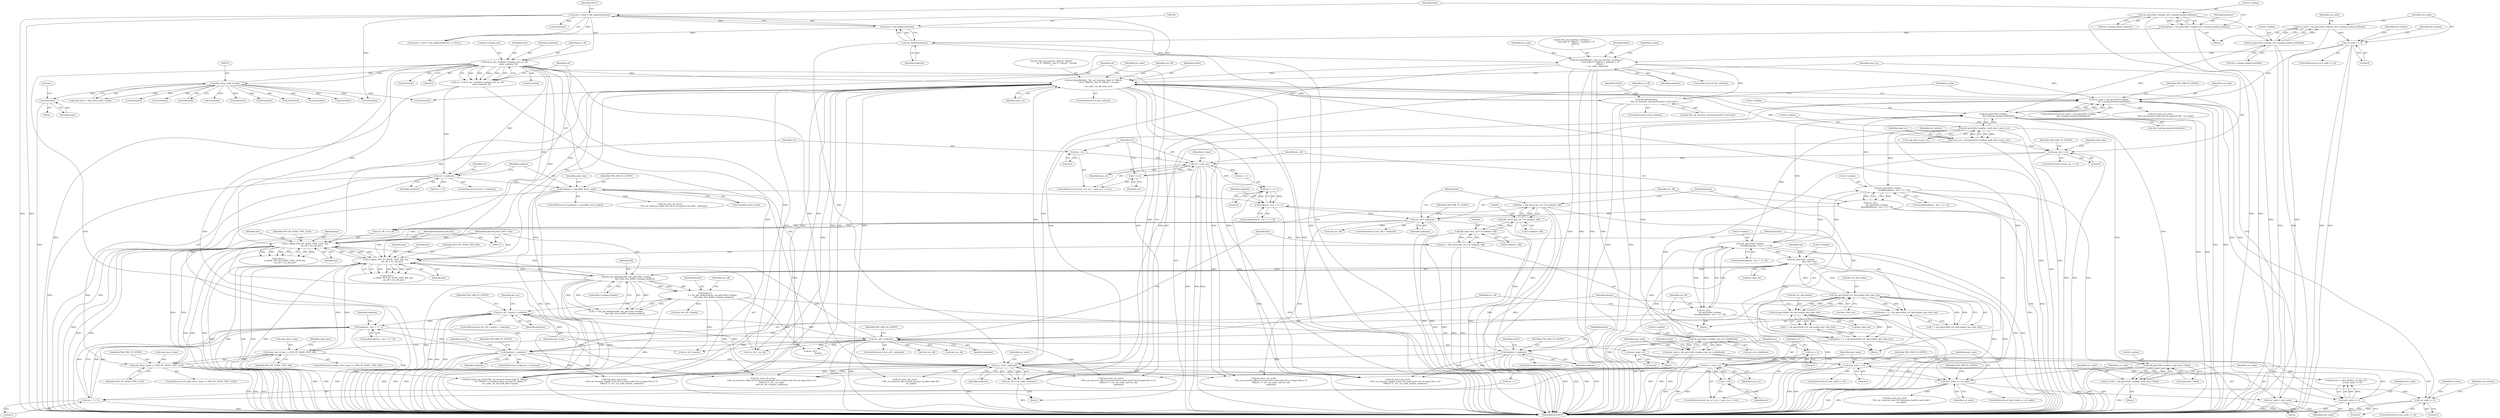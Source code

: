 digraph "0_sleuthkit_114cd3d0aac8bd1aeaf4b33840feb0163d342d5b@API" {
"1000655" [label="(Call,free(node))"];
"1000269" [label="(Call,(hfs_btree_node *) node)"];
"1000227" [label="(Call,tsk_fs_attr_read(hfs->catalog_attr, cur_off,\n            node, nodesize, 0))"];
"1000220" [label="(Call,cur_off = cur_node * nodesize)"];
"1000222" [label="(Call,cur_node * nodesize)"];
"1000199" [label="(Call,cur_node > tsk_getu32(fs->endian,\n                hfs->catalog_header.totalNodes))"];
"1000283" [label="(Call,tsk_fprintf(stderr, \"hfs_cat_traverse: node %\" PRIu32\n                \" @ %\" PRIu64 \" has %\" PRIu16 \" records\n\",\n                cur_node, cur_off, num_rec))"];
"1000181" [label="(Call,tsk_fprintf(stderr, \"hfs_cat_traverse: starting at \"\n            \"root node %\" PRIu32 \"; nodesize = %\"\n            PRIu16 \"\n\", cur_node, nodesize))"];
"1000166" [label="(Call,cur_node == 0)"];
"1000154" [label="(Call,cur_node = tsk_getu32(fs->endian, hfs->catalog_header.rootNode))"];
"1000156" [label="(Call,tsk_getu32(fs->endian, hfs->catalog_header.rootNode))"];
"1000134" [label="(Call,tsk_getu16(fs->endian, hfs->catalog_header.nodesize))"];
"1000149" [label="(Call,tsk_malloc(nodesize))"];
"1000132" [label="(Call,nodesize = tsk_getu16(fs->endian, hfs->catalog_header.nodesize))"];
"1000683" [label="(Call,tsk_fprintf(stderr,\n                        \"hfs_cat_traverse: moving forward to next leaf\"))"];
"1000272" [label="(Call,num_rec = tsk_getu16(fs->endian, node_desc->num_rec))"];
"1000274" [label="(Call,tsk_getu16(fs->endian, node_desc->num_rec))"];
"1000201" [label="(Call,tsk_getu32(fs->endian,\n                hfs->catalog_header.totalNodes))"];
"1000555" [label="(Call,tsk_getu16(fs->endian,\n                    &node[nodesize - (rec + 1) * 2]))"];
"1000328" [label="(Call,tsk_getu16(fs->endian,\n                    &node[nodesize - (rec + 1) * 2]))"];
"1000486" [label="(Call,tsk_getu32(fs->endian, idx_rec->childNode))"];
"1000440" [label="(Call,tsk_getu16(fs->endian,\n                            key->key_len))"];
"1000373" [label="(Call,tsk_getu16(hfs->fs_info.endian, key->key_len))"];
"1000600" [label="(Call,tsk_getu16(hfs->fs_info.endian, key->key_len))"];
"1000666" [label="(Call,tsk_getu32(fs->endian, node_desc->flink))"];
"1000527" [label="(Call,cur_node = next_node)"];
"1000514" [label="(Call,next_node == cur_node)"];
"1000500" [label="(Call,next_node == 0)"];
"1000308" [label="(Call,next_node = 0)"];
"1000428" [label="(Call,next_node == 0)"];
"1000484" [label="(Call,next_node = tsk_getu32(fs->endian, idx_rec->childNode))"];
"1000674" [label="(Call,cur_node == 0)"];
"1000664" [label="(Call,cur_node = tsk_getu32(fs->endian, node_desc->flink))"];
"1000253" [label="(Call,nodesize < sizeof(hfs_btree_node))"];
"1000236" [label="(Call,cnt != nodesize)"];
"1000225" [label="(Call,cnt = tsk_fs_attr_read(hfs->catalog_attr, cur_off,\n            node, nodesize, 0))"];
"1000610" [label="(Call,(keylen) > nodesize)"];
"1000596" [label="(Call,keylen = 2 + tsk_getu16(hfs->fs_info.endian, key->key_len))"];
"1000570" [label="(Call,rec_off > nodesize)"];
"1000553" [label="(Call,rec_off =\n                    tsk_getu16(fs->endian,\n                    &node[nodesize - (rec + 1) * 2]))"];
"1000562" [label="(Call,nodesize - (rec + 1) * 2)"];
"1000564" [label="(Call,(rec + 1) * 2)"];
"1000543" [label="(Call,rec < num_rec)"];
"1000546" [label="(Call,++rec)"];
"1000540" [label="(Call,rec = 0)"];
"1000290" [label="(Call,num_rec == 0)"];
"1000452" [label="(Call,rec_off + keylen > nodesize)"];
"1000343" [label="(Call,rec_off > nodesize)"];
"1000326" [label="(Call,rec_off =\n                    tsk_getu16(fs->endian,\n                    &node[nodesize - (rec + 1) * 2]))"];
"1000335" [label="(Call,nodesize - (rec + 1) * 2)"];
"1000383" [label="(Call,(keylen) > nodesize)"];
"1000369" [label="(Call,keylen = 2 + tsk_getu16(hfs->fs_info.endian, key->key_len))"];
"1000337" [label="(Call,(rec + 1) * 2)"];
"1000316" [label="(Call,rec < num_rec)"];
"1000319" [label="(Call,++rec)"];
"1000313" [label="(Call,rec = 0)"];
"1000434" [label="(Call,keylen =\n                        2 + hfs_get_idxkeylen(hfs, tsk_getu16(fs->endian,\n                            key->key_len), &(hfs->catalog_header)))"];
"1000438" [label="(Call,hfs_get_idxkeylen(hfs, tsk_getu16(fs->endian,\n                            key->key_len), &(hfs->catalog_header)))"];
"1000401" [label="(Call,a_cb(hfs, HFS_BT_NODE_TYPE_IDX, key,\n                    cur_off + rec_off, ptr))"];
"1000628" [label="(Call,a_cb(hfs, HFS_BT_NODE_TYPE_LEAF, key,\n                    cur_off + rec_off, ptr))"];
"1000113" [label="(MethodParameterIn,HFS_INFO * hfs)"];
"1000532" [label="(Call,node_desc->type == HFS_BT_NODE_TYPE_LEAF)"];
"1000301" [label="(Call,node_desc->type == HFS_BT_NODE_TYPE_IDX)"];
"1000588" [label="(Call,key = (hfs_btree_key_cat *) & node[rec_off])"];
"1000590" [label="(Call,(hfs_btree_key_cat *) & node[rec_off])"];
"1000363" [label="(Call,(hfs_btree_key_cat *) & node[rec_off])"];
"1000115" [label="(MethodParameterIn,void *ptr)"];
"1000361" [label="(Call,key = (hfs_btree_key_cat *) & node[rec_off])"];
"1000145" [label="(Call,node = (char *) tsk_malloc(nodesize))"];
"1000147" [label="(Call,(char *) tsk_malloc(nodesize))"];
"1000205" [label="(Call,hfs->catalog_header.totalNodes)"];
"1000661" [label="(Identifier,is_done)"];
"1000287" [label="(Identifier,cur_off)"];
"1000600" [label="(Call,tsk_getu16(hfs->fs_info.endian, key->key_len))"];
"1000592" [label="(Call,& node[rec_off])"];
"1000333" [label="(Call,node[nodesize - (rec + 1) * 2])"];
"1000570" [label="(Call,rec_off > nodesize)"];
"1000227" [label="(Call,tsk_fs_attr_read(hfs->catalog_attr, cur_off,\n            node, nodesize, 0))"];
"1000609" [label="(ControlStructure,if ((keylen) > nodesize))"];
"1000673" [label="(ControlStructure,if (cur_node == 0))"];
"1000316" [label="(Call,rec < num_rec)"];
"1000185" [label="(Identifier,nodesize)"];
"1000440" [label="(Call,tsk_getu16(fs->endian,\n                            key->key_len))"];
"1000369" [label="(Call,keylen = 2 + tsk_getu16(hfs->fs_info.endian, key->key_len))"];
"1000429" [label="(Identifier,next_node)"];
"1000315" [label="(Literal,0)"];
"1000701" [label="(Call,free(node))"];
"1000664" [label="(Call,cur_node = tsk_getu32(fs->endian, node_desc->flink))"];
"1000499" [label="(ControlStructure,if (next_node == 0))"];
"1000615" [label="(Identifier,TSK_ERR_FS_GENFS)"];
"1000556" [label="(Call,fs->endian)"];
"1000155" [label="(Identifier,cur_node)"];
"1000373" [label="(Call,tsk_getu16(hfs->fs_info.endian, key->key_len))"];
"1000465" [label="(Call,(int) rec_off)"];
"1000345" [label="(Identifier,nodesize)"];
"1000320" [label="(Identifier,rec)"];
"1000542" [label="(Literal,0)"];
"1000328" [label="(Call,tsk_getu16(fs->endian,\n                    &node[nodesize - (rec + 1) * 2]))"];
"1000656" [label="(Identifier,node)"];
"1000395" [label="(Call,free(node))"];
"1000667" [label="(Call,fs->endian)"];
"1000562" [label="(Call,nodesize - (rec + 1) * 2)"];
"1000630" [label="(Identifier,HFS_BT_NODE_TYPE_LEAF)"];
"1000543" [label="(Call,rec < num_rec)"];
"1000679" [label="(Identifier,is_done)"];
"1000584" [label="(Call,free(node))"];
"1000357" [label="(Call,free(node))"];
"1000259" [label="(Identifier,TSK_ERR_FS_GENFS)"];
"1000569" [label="(ControlStructure,if (rec_off > nodesize))"];
"1000317" [label="(Identifier,rec)"];
"1000663" [label="(Block,)"];
"1000284" [label="(Identifier,stderr)"];
"1000631" [label="(Identifier,key)"];
"1000628" [label="(Call,a_cb(hfs, HFS_BT_NODE_TYPE_LEAF, key,\n                    cur_off + rec_off, ptr))"];
"1000536" [label="(Identifier,HFS_BT_NODE_TYPE_LEAF)"];
"1000374" [label="(Call,hfs->fs_info.endian)"];
"1000404" [label="(Identifier,key)"];
"1000705" [label="(MethodReturn,RET)"];
"1000281" [label="(ControlStructure,if (tsk_verbose))"];
"1000272" [label="(Call,num_rec = tsk_getu16(fs->endian, node_desc->num_rec))"];
"1000568" [label="(Literal,2)"];
"1000555" [label="(Call,tsk_getu16(fs->endian,\n                    &node[nodesize - (rec + 1) * 2]))"];
"1000295" [label="(Identifier,TSK_ERR_FS_GENFS)"];
"1000305" [label="(Identifier,HFS_BT_NODE_TYPE_IDX)"];
"1000248" [label="(Call,free(node))"];
"1000290" [label="(Call,num_rec == 0)"];
"1000572" [label="(Identifier,nodesize)"];
"1000329" [label="(Call,fs->endian)"];
"1000363" [label="(Call,(hfs_btree_key_cat *) & node[rec_off])"];
"1000291" [label="(Identifier,num_rec)"];
"1000690" [label="(Call,tsk_error_set_errstr(\"hfs_cat_traverse: btree node %\" PRIu32\n                \" (%\" PRIu64 \") is neither index nor leaf (%\" PRIu8 \")\",\n                cur_node, cur_off, node_desc->type))"];
"1000384" [label="(Identifier,keylen)"];
"1000385" [label="(Identifier,nodesize)"];
"1000273" [label="(Identifier,num_rec)"];
"1000632" [label="(Call,cur_off + rec_off)"];
"1000191" [label="(Identifier,is_done)"];
"1000547" [label="(Identifier,rec)"];
"1000481" [label="(Call,rec_off +\n                        keylen)"];
"1000147" [label="(Call,(char *) tsk_malloc(nodesize))"];
"1000167" [label="(Identifier,cur_node)"];
"1000157" [label="(Call,fs->endian)"];
"1000532" [label="(Call,node_desc->type == HFS_BT_NODE_TYPE_LEAF)"];
"1000300" [label="(ControlStructure,if (node_desc->type == HFS_BT_NODE_TYPE_IDX))"];
"1000539" [label="(ControlStructure,for (rec = 0; rec < num_rec; ++rec))"];
"1000529" [label="(Identifier,next_node)"];
"1000154" [label="(Call,cur_node = tsk_getu32(fs->endian, hfs->catalog_header.rootNode))"];
"1000464" [label="(Call,(int) rec_off + keylen)"];
"1000571" [label="(Identifier,rec_off)"];
"1000371" [label="(Call,2 + tsk_getu16(hfs->fs_info.endian, key->key_len))"];
"1000447" [label="(Call,&(hfs->catalog_header))"];
"1000336" [label="(Identifier,nodesize)"];
"1000254" [label="(Identifier,nodesize)"];
"1000676" [label="(Literal,0)"];
"1000548" [label="(Block,)"];
"1000501" [label="(Identifier,next_node)"];
"1000193" [label="(Block,)"];
"1000401" [label="(Call,a_cb(hfs, HFS_BT_NODE_TYPE_IDX, key,\n                    cur_off + rec_off, ptr))"];
"1000589" [label="(Identifier,key)"];
"1000451" [label="(ControlStructure,if (rec_off + keylen > nodesize))"];
"1000182" [label="(Identifier,stderr)"];
"1000565" [label="(Call,rec + 1)"];
"1000321" [label="(Block,)"];
"1000689" [label="(Identifier,TSK_ERR_FS_GENFS)"];
"1000253" [label="(Call,nodesize < sizeof(hfs_btree_node))"];
"1000441" [label="(Call,fs->endian)"];
"1000361" [label="(Call,key = (hfs_btree_key_cat *) & node[rec_off])"];
"1000296" [label="(Call,free(node))"];
"1000236" [label="(Call,cnt != nodesize)"];
"1000681" [label="(ControlStructure,if (tsk_verbose))"];
"1000527" [label="(Call,cur_node = next_node)"];
"1000682" [label="(Identifier,tsk_verbose)"];
"1000342" [label="(ControlStructure,if (rec_off > nodesize))"];
"1000113" [label="(MethodParameterIn,HFS_INFO * hfs)"];
"1000612" [label="(Identifier,nodesize)"];
"1000171" [label="(Identifier,tsk_verbose)"];
"1000225" [label="(Call,cnt = tsk_fs_attr_read(hfs->catalog_attr, cur_off,\n            node, nodesize, 0))"];
"1000622" [label="(Call,free(node))"];
"1000655" [label="(Call,free(node))"];
"1000658" [label="(Literal,1)"];
"1000353" [label="(Call,(int) rec_off)"];
"1000187" [label="(Identifier,is_done)"];
"1000200" [label="(Identifier,cur_node)"];
"1000560" [label="(Call,node[nodesize - (rec + 1) * 2])"];
"1000444" [label="(Call,key->key_len)"];
"1000590" [label="(Call,(hfs_btree_key_cat *) & node[rec_off])"];
"1000383" [label="(Call,(keylen) > nodesize)"];
"1000697" [label="(Call,free(node))"];
"1000267" [label="(Call,node_desc = (hfs_btree_node *) node)"];
"1000348" [label="(Identifier,TSK_ERR_FS_GENFS)"];
"1000285" [label="(Literal,\"hfs_cat_traverse: node %\" PRIu32\n                \" @ %\" PRIu64 \" has %\" PRIu16 \" records\n\")"];
"1000288" [label="(Identifier,num_rec)"];
"1000337" [label="(Call,(rec + 1) * 2)"];
"1000635" [label="(Identifier,ptr)"];
"1000629" [label="(Identifier,hfs)"];
"1000150" [label="(Identifier,nodesize)"];
"1000160" [label="(Call,hfs->catalog_header.rootNode)"];
"1000326" [label="(Call,rec_off =\n                    tsk_getu16(fs->endian,\n                    &node[nodesize - (rec + 1) * 2]))"];
"1000232" [label="(Identifier,node)"];
"1000382" [label="(ControlStructure,if ((keylen) > nodesize))"];
"1000238" [label="(Identifier,nodesize)"];
"1000222" [label="(Call,cur_node * nodesize)"];
"1000221" [label="(Identifier,cur_off)"];
"1000165" [label="(ControlStructure,if (cur_node == 0))"];
"1000597" [label="(Identifier,keylen)"];
"1000199" [label="(Call,cur_node > tsk_getu32(fs->endian,\n                hfs->catalog_header.totalNodes))"];
"1000146" [label="(Identifier,node)"];
"1000606" [label="(Call,key->key_len)"];
"1000370" [label="(Identifier,keylen)"];
"1000341" [label="(Literal,2)"];
"1000255" [label="(Call,sizeof(hfs_btree_node))"];
"1000456" [label="(Identifier,nodesize)"];
"1000431" [label="(Block,)"];
"1000400" [label="(Identifier,retval)"];
"1000554" [label="(Identifier,rec_off)"];
"1000601" [label="(Call,hfs->fs_info.endian)"];
"1000430" [label="(Literal,0)"];
"1000314" [label="(Identifier,rec)"];
"1000502" [label="(Literal,0)"];
"1000675" [label="(Identifier,cur_node)"];
"1000344" [label="(Identifier,rec_off)"];
"1000168" [label="(Literal,0)"];
"1000379" [label="(Call,key->key_len)"];
"1000268" [label="(Identifier,node_desc)"];
"1000553" [label="(Call,rec_off =\n                    tsk_getu16(fs->endian,\n                    &node[nodesize - (rec + 1) * 2]))"];
"1000306" [label="(Block,)"];
"1000670" [label="(Call,node_desc->flink)"];
"1000616" [label="(Call,tsk_error_set_errstr\n                        (\"hfs_cat_traverse: length of key %d in leaf node %d too large (%d vs %\"\n                        PRIu16 \")\", rec, cur_node, keylen, nodesize))"];
"1000274" [label="(Call,tsk_getu16(fs->endian, node_desc->num_rec))"];
"1000234" [label="(Literal,0)"];
"1000533" [label="(Call,node_desc->type)"];
"1000486" [label="(Call,tsk_getu32(fs->endian, idx_rec->childNode))"];
"1000362" [label="(Identifier,key)"];
"1000666" [label="(Call,tsk_getu32(fs->endian, node_desc->flink))"];
"1000402" [label="(Identifier,hfs)"];
"1000610" [label="(Call,(keylen) > nodesize)"];
"1000515" [label="(Identifier,next_node)"];
"1000506" [label="(Call,tsk_error_set_errstr\n                    (\"hfs_cat_traverse: did not find any keys in index node %d\",\n                    cur_node))"];
"1000485" [label="(Identifier,next_node)"];
"1000327" [label="(Identifier,rec_off)"];
"1000520" [label="(Call,tsk_error_set_errstr\n                    (\"hfs_cat_traverse: node %d references itself as next node\",\n                    cur_node))"];
"1000226" [label="(Identifier,cnt)"];
"1000301" [label="(Call,node_desc->type == HFS_BT_NODE_TYPE_IDX)"];
"1000233" [label="(Identifier,nodesize)"];
"1000237" [label="(Identifier,cnt)"];
"1000389" [label="(Call,tsk_error_set_errstr\n                        (\"hfs_cat_traverse: length of key %d in index node %d too large (%d vs %\"\n                        PRIu16 \")\", rec, cur_node, keylen, nodesize))"];
"1000541" [label="(Identifier,rec)"];
"1000241" [label="(Call,cnt >= 0)"];
"1000544" [label="(Identifier,rec)"];
"1000408" [label="(Identifier,ptr)"];
"1000145" [label="(Call,node = (char *) tsk_malloc(nodesize))"];
"1000252" [label="(ControlStructure,if (nodesize < sizeof(hfs_btree_node)))"];
"1000235" [label="(ControlStructure,if (cnt != nodesize))"];
"1000575" [label="(Identifier,TSK_ERR_FS_GENFS)"];
"1000563" [label="(Identifier,nodesize)"];
"1000181" [label="(Call,tsk_fprintf(stderr, \"hfs_cat_traverse: starting at \"\n            \"root node %\" PRIu32 \"; nodesize = %\"\n            PRIu16 \"\n\", cur_node, nodesize))"];
"1000180" [label="(Identifier,tsk_verbose)"];
"1000546" [label="(Call,++rec)"];
"1000454" [label="(Identifier,rec_off)"];
"1000335" [label="(Call,nodesize - (rec + 1) * 2)"];
"1000674" [label="(Call,cur_node == 0)"];
"1000116" [label="(Block,)"];
"1000470" [label="(Call,free(node))"];
"1000449" [label="(Identifier,hfs)"];
"1000424" [label="(Call,(retval == HFS_BTREE_CB_IDX_LT)\n                    || (next_node == 0))"];
"1000436" [label="(Call,2 + hfs_get_idxkeylen(hfs, tsk_getu16(fs->endian,\n                            key->key_len), &(hfs->catalog_header)))"];
"1000439" [label="(Identifier,hfs)"];
"1000115" [label="(MethodParameterIn,void *ptr)"];
"1000319" [label="(Call,++rec)"];
"1000231" [label="(Identifier,cur_off)"];
"1000198" [label="(ControlStructure,if (cur_node > tsk_getu32(fs->endian,\n                hfs->catalog_header.totalNodes)))"];
"1000564" [label="(Call,(rec + 1) * 2)"];
"1000495" [label="(Identifier,retval)"];
"1000286" [label="(Identifier,cur_node)"];
"1000343" [label="(Call,rec_off > nodesize)"];
"1000665" [label="(Identifier,cur_node)"];
"1000338" [label="(Call,rec + 1)"];
"1000349" [label="(Call,tsk_error_set_errstr\n                        (\"hfs_cat_traverse: offset of record %d in index node %d too large (%d vs %\"\n                        PRIu16 \")\", rec, cur_node, (int) rec_off,\n                        nodesize))"];
"1000580" [label="(Call,(int) rec_off)"];
"1000490" [label="(Call,idx_rec->childNode)"];
"1000683" [label="(Call,tsk_fprintf(stderr,\n                        \"hfs_cat_traverse: moving forward to next leaf\"))"];
"1000519" [label="(Identifier,TSK_ERR_FS_GENFS)"];
"1000312" [label="(ControlStructure,for (rec = 0; rec < num_rec; ++rec))"];
"1000403" [label="(Identifier,HFS_BT_NODE_TYPE_IDX)"];
"1000531" [label="(ControlStructure,if (node_desc->type == HFS_BT_NODE_TYPE_LEAF))"];
"1000598" [label="(Call,2 + tsk_getu16(hfs->fs_info.endian, key->key_len))"];
"1000418" [label="(Call,free(node))"];
"1000434" [label="(Call,keylen =\n                        2 + hfs_get_idxkeylen(hfs, tsk_getu16(fs->endian,\n                            key->key_len), &(hfs->catalog_header)))"];
"1000135" [label="(Call,fs->endian)"];
"1000220" [label="(Call,cur_off = cur_node * nodesize)"];
"1000201" [label="(Call,tsk_getu32(fs->endian,\n                hfs->catalog_header.totalNodes))"];
"1000282" [label="(Identifier,tsk_verbose)"];
"1000269" [label="(Call,(hfs_btree_node *) node)"];
"1000260" [label="(Call,tsk_error_set_errstr\n            (\"hfs_cat_traverse: Node size %d is too small to be valid\", nodesize))"];
"1000228" [label="(Call,hfs->catalog_attr)"];
"1000459" [label="(Identifier,TSK_ERR_FS_GENFS)"];
"1000138" [label="(Call,hfs->catalog_header.nodesize)"];
"1000399" [label="(Call,retval =\n                    a_cb(hfs, HFS_BT_NODE_TYPE_IDX, key,\n                    cur_off + rec_off, ptr))"];
"1000438" [label="(Call,hfs_get_idxkeylen(hfs, tsk_getu16(fs->endian,\n                            key->key_len), &(hfs->catalog_header)))"];
"1000309" [label="(Identifier,next_node)"];
"1000650" [label="(Block,)"];
"1000528" [label="(Identifier,cur_node)"];
"1000175" [label="(Call,free(node))"];
"1000516" [label="(Identifier,cur_node)"];
"1000275" [label="(Call,fs->endian)"];
"1000149" [label="(Call,tsk_malloc(nodesize))"];
"1000278" [label="(Call,node_desc->num_rec)"];
"1000559" [label="(Call,&node[nodesize - (rec + 1) * 2])"];
"1000318" [label="(Identifier,num_rec)"];
"1000365" [label="(Call,& node[rec_off])"];
"1000216" [label="(Call,free(node))"];
"1000302" [label="(Call,node_desc->type)"];
"1000179" [label="(ControlStructure,if (tsk_verbose))"];
"1000475" [label="(Identifier,idx_rec)"];
"1000271" [label="(Identifier,node)"];
"1000224" [label="(Identifier,nodesize)"];
"1000588" [label="(Call,key = (hfs_btree_key_cat *) & node[rec_off])"];
"1000453" [label="(Call,rec_off + keylen)"];
"1000166" [label="(Call,cur_node == 0)"];
"1000685" [label="(Literal,\"hfs_cat_traverse: moving forward to next leaf\")"];
"1000202" [label="(Call,fs->endian)"];
"1000627" [label="(Identifier,retval)"];
"1000514" [label="(Call,next_node == cur_node)"];
"1000213" [label="(Call,tsk_error_set_errstr\n                (\"hfs_cat_traverse: Node %d too large for file\", cur_node))"];
"1000545" [label="(Identifier,num_rec)"];
"1000405" [label="(Call,cur_off + rec_off)"];
"1000308" [label="(Call,next_node = 0)"];
"1000684" [label="(Identifier,stderr)"];
"1000313" [label="(Call,rec = 0)"];
"1000435" [label="(Identifier,keylen)"];
"1000151" [label="(Identifier,NULL)"];
"1000388" [label="(Identifier,TSK_ERR_FS_GENFS)"];
"1000242" [label="(Identifier,cnt)"];
"1000144" [label="(Call,(node = (char *) tsk_malloc(nodesize)) == NULL)"];
"1000596" [label="(Call,keylen = 2 + tsk_getu16(hfs->fs_info.endian, key->key_len))"];
"1000289" [label="(ControlStructure,if (num_rec == 0))"];
"1000534" [label="(Identifier,node_desc)"];
"1000428" [label="(Call,next_node == 0)"];
"1000132" [label="(Call,nodesize = tsk_getu16(fs->endian, hfs->catalog_header.nodesize))"];
"1000212" [label="(Identifier,TSK_ERR_FS_GENFS)"];
"1000487" [label="(Call,fs->endian)"];
"1000292" [label="(Literal,0)"];
"1000540" [label="(Call,rec = 0)"];
"1000460" [label="(Call,tsk_error_set_errstr\n                            (\"hfs_cat_traverse: offset of record and keylength %d in index node %d too large (%d vs %\"\n                            PRIu16 \")\", rec, cur_node,\n                            (int) rec_off + keylen, nodesize))"];
"1000505" [label="(Identifier,TSK_ERR_FS_GENFS)"];
"1000332" [label="(Call,&node[nodesize - (rec + 1) * 2])"];
"1000310" [label="(Literal,0)"];
"1000156" [label="(Call,tsk_getu32(fs->endian, hfs->catalog_header.rootNode))"];
"1000303" [label="(Identifier,node_desc)"];
"1000500" [label="(Call,next_node == 0)"];
"1000283" [label="(Call,tsk_fprintf(stderr, \"hfs_cat_traverse: node %\" PRIu32\n                \" @ %\" PRIu64 \" has %\" PRIu16 \" records\n\",\n                cur_node, cur_off, num_rec))"];
"1000263" [label="(Call,free(node))"];
"1000184" [label="(Identifier,cur_node)"];
"1000133" [label="(Identifier,nodesize)"];
"1000223" [label="(Identifier,cur_node)"];
"1000576" [label="(Call,tsk_error_set_errstr\n                        (\"hfs_cat_traverse: offset of record %d in leaf node %d too large (%d vs %\"\n                        PRIu16 \")\", rec, cur_node, (int) rec_off,\n                        nodesize))"];
"1000484" [label="(Call,next_node = tsk_getu32(fs->endian, idx_rec->childNode))"];
"1000611" [label="(Identifier,keylen)"];
"1000183" [label="(Literal,\"hfs_cat_traverse: starting at \"\n            \"root node %\" PRIu32 \"; nodesize = %\"\n            PRIu16 \"\n\")"];
"1000134" [label="(Call,tsk_getu16(fs->endian, hfs->catalog_header.nodesize))"];
"1000626" [label="(Call,retval =\n                    a_cb(hfs, HFS_BT_NODE_TYPE_LEAF, key,\n                    cur_off + rec_off, ptr))"];
"1000513" [label="(ControlStructure,if (next_node == cur_node))"];
"1000452" [label="(Call,rec_off + keylen > nodesize)"];
"1000655" -> "1000650"  [label="AST: "];
"1000655" -> "1000656"  [label="CFG: "];
"1000656" -> "1000655"  [label="AST: "];
"1000658" -> "1000655"  [label="CFG: "];
"1000655" -> "1000705"  [label="DDG: "];
"1000269" -> "1000655"  [label="DDG: "];
"1000269" -> "1000267"  [label="AST: "];
"1000269" -> "1000271"  [label="CFG: "];
"1000270" -> "1000269"  [label="AST: "];
"1000271" -> "1000269"  [label="AST: "];
"1000267" -> "1000269"  [label="CFG: "];
"1000269" -> "1000216"  [label="DDG: "];
"1000269" -> "1000227"  [label="DDG: "];
"1000269" -> "1000267"  [label="DDG: "];
"1000227" -> "1000269"  [label="DDG: "];
"1000269" -> "1000296"  [label="DDG: "];
"1000269" -> "1000357"  [label="DDG: "];
"1000269" -> "1000395"  [label="DDG: "];
"1000269" -> "1000418"  [label="DDG: "];
"1000269" -> "1000470"  [label="DDG: "];
"1000269" -> "1000584"  [label="DDG: "];
"1000269" -> "1000622"  [label="DDG: "];
"1000269" -> "1000697"  [label="DDG: "];
"1000269" -> "1000701"  [label="DDG: "];
"1000227" -> "1000225"  [label="AST: "];
"1000227" -> "1000234"  [label="CFG: "];
"1000228" -> "1000227"  [label="AST: "];
"1000231" -> "1000227"  [label="AST: "];
"1000232" -> "1000227"  [label="AST: "];
"1000233" -> "1000227"  [label="AST: "];
"1000234" -> "1000227"  [label="AST: "];
"1000225" -> "1000227"  [label="CFG: "];
"1000227" -> "1000705"  [label="DDG: "];
"1000227" -> "1000705"  [label="DDG: "];
"1000227" -> "1000225"  [label="DDG: "];
"1000227" -> "1000225"  [label="DDG: "];
"1000227" -> "1000225"  [label="DDG: "];
"1000227" -> "1000225"  [label="DDG: "];
"1000227" -> "1000225"  [label="DDG: "];
"1000220" -> "1000227"  [label="DDG: "];
"1000145" -> "1000227"  [label="DDG: "];
"1000222" -> "1000227"  [label="DDG: "];
"1000227" -> "1000236"  [label="DDG: "];
"1000227" -> "1000248"  [label="DDG: "];
"1000227" -> "1000263"  [label="DDG: "];
"1000227" -> "1000283"  [label="DDG: "];
"1000227" -> "1000401"  [label="DDG: "];
"1000227" -> "1000405"  [label="DDG: "];
"1000227" -> "1000628"  [label="DDG: "];
"1000227" -> "1000632"  [label="DDG: "];
"1000227" -> "1000690"  [label="DDG: "];
"1000220" -> "1000193"  [label="AST: "];
"1000220" -> "1000222"  [label="CFG: "];
"1000221" -> "1000220"  [label="AST: "];
"1000222" -> "1000220"  [label="AST: "];
"1000226" -> "1000220"  [label="CFG: "];
"1000220" -> "1000705"  [label="DDG: "];
"1000222" -> "1000220"  [label="DDG: "];
"1000222" -> "1000220"  [label="DDG: "];
"1000222" -> "1000224"  [label="CFG: "];
"1000223" -> "1000222"  [label="AST: "];
"1000224" -> "1000222"  [label="AST: "];
"1000222" -> "1000705"  [label="DDG: "];
"1000222" -> "1000199"  [label="DDG: "];
"1000199" -> "1000222"  [label="DDG: "];
"1000181" -> "1000222"  [label="DDG: "];
"1000253" -> "1000222"  [label="DDG: "];
"1000149" -> "1000222"  [label="DDG: "];
"1000610" -> "1000222"  [label="DDG: "];
"1000452" -> "1000222"  [label="DDG: "];
"1000383" -> "1000222"  [label="DDG: "];
"1000222" -> "1000283"  [label="DDG: "];
"1000222" -> "1000349"  [label="DDG: "];
"1000222" -> "1000389"  [label="DDG: "];
"1000222" -> "1000460"  [label="DDG: "];
"1000222" -> "1000506"  [label="DDG: "];
"1000222" -> "1000514"  [label="DDG: "];
"1000222" -> "1000576"  [label="DDG: "];
"1000222" -> "1000616"  [label="DDG: "];
"1000222" -> "1000690"  [label="DDG: "];
"1000199" -> "1000198"  [label="AST: "];
"1000199" -> "1000201"  [label="CFG: "];
"1000200" -> "1000199"  [label="AST: "];
"1000201" -> "1000199"  [label="AST: "];
"1000212" -> "1000199"  [label="CFG: "];
"1000221" -> "1000199"  [label="CFG: "];
"1000199" -> "1000705"  [label="DDG: "];
"1000199" -> "1000705"  [label="DDG: "];
"1000283" -> "1000199"  [label="DDG: "];
"1000527" -> "1000199"  [label="DDG: "];
"1000181" -> "1000199"  [label="DDG: "];
"1000166" -> "1000199"  [label="DDG: "];
"1000674" -> "1000199"  [label="DDG: "];
"1000201" -> "1000199"  [label="DDG: "];
"1000201" -> "1000199"  [label="DDG: "];
"1000199" -> "1000213"  [label="DDG: "];
"1000283" -> "1000281"  [label="AST: "];
"1000283" -> "1000288"  [label="CFG: "];
"1000284" -> "1000283"  [label="AST: "];
"1000285" -> "1000283"  [label="AST: "];
"1000286" -> "1000283"  [label="AST: "];
"1000287" -> "1000283"  [label="AST: "];
"1000288" -> "1000283"  [label="AST: "];
"1000291" -> "1000283"  [label="CFG: "];
"1000283" -> "1000705"  [label="DDG: "];
"1000283" -> "1000705"  [label="DDG: "];
"1000283" -> "1000705"  [label="DDG: "];
"1000283" -> "1000705"  [label="DDG: "];
"1000181" -> "1000283"  [label="DDG: "];
"1000683" -> "1000283"  [label="DDG: "];
"1000272" -> "1000283"  [label="DDG: "];
"1000283" -> "1000290"  [label="DDG: "];
"1000283" -> "1000349"  [label="DDG: "];
"1000283" -> "1000389"  [label="DDG: "];
"1000283" -> "1000401"  [label="DDG: "];
"1000283" -> "1000405"  [label="DDG: "];
"1000283" -> "1000460"  [label="DDG: "];
"1000283" -> "1000506"  [label="DDG: "];
"1000283" -> "1000514"  [label="DDG: "];
"1000283" -> "1000576"  [label="DDG: "];
"1000283" -> "1000616"  [label="DDG: "];
"1000283" -> "1000628"  [label="DDG: "];
"1000283" -> "1000632"  [label="DDG: "];
"1000283" -> "1000683"  [label="DDG: "];
"1000283" -> "1000690"  [label="DDG: "];
"1000283" -> "1000690"  [label="DDG: "];
"1000181" -> "1000179"  [label="AST: "];
"1000181" -> "1000185"  [label="CFG: "];
"1000182" -> "1000181"  [label="AST: "];
"1000183" -> "1000181"  [label="AST: "];
"1000184" -> "1000181"  [label="AST: "];
"1000185" -> "1000181"  [label="AST: "];
"1000187" -> "1000181"  [label="CFG: "];
"1000181" -> "1000705"  [label="DDG: "];
"1000181" -> "1000705"  [label="DDG: "];
"1000181" -> "1000705"  [label="DDG: "];
"1000181" -> "1000705"  [label="DDG: "];
"1000166" -> "1000181"  [label="DDG: "];
"1000149" -> "1000181"  [label="DDG: "];
"1000181" -> "1000683"  [label="DDG: "];
"1000166" -> "1000165"  [label="AST: "];
"1000166" -> "1000168"  [label="CFG: "];
"1000167" -> "1000166"  [label="AST: "];
"1000168" -> "1000166"  [label="AST: "];
"1000171" -> "1000166"  [label="CFG: "];
"1000180" -> "1000166"  [label="CFG: "];
"1000166" -> "1000705"  [label="DDG: "];
"1000166" -> "1000705"  [label="DDG: "];
"1000154" -> "1000166"  [label="DDG: "];
"1000154" -> "1000116"  [label="AST: "];
"1000154" -> "1000156"  [label="CFG: "];
"1000155" -> "1000154"  [label="AST: "];
"1000156" -> "1000154"  [label="AST: "];
"1000167" -> "1000154"  [label="CFG: "];
"1000154" -> "1000705"  [label="DDG: "];
"1000156" -> "1000154"  [label="DDG: "];
"1000156" -> "1000154"  [label="DDG: "];
"1000156" -> "1000160"  [label="CFG: "];
"1000157" -> "1000156"  [label="AST: "];
"1000160" -> "1000156"  [label="AST: "];
"1000156" -> "1000705"  [label="DDG: "];
"1000156" -> "1000705"  [label="DDG: "];
"1000134" -> "1000156"  [label="DDG: "];
"1000156" -> "1000201"  [label="DDG: "];
"1000134" -> "1000132"  [label="AST: "];
"1000134" -> "1000138"  [label="CFG: "];
"1000135" -> "1000134"  [label="AST: "];
"1000138" -> "1000134"  [label="AST: "];
"1000132" -> "1000134"  [label="CFG: "];
"1000134" -> "1000705"  [label="DDG: "];
"1000134" -> "1000705"  [label="DDG: "];
"1000134" -> "1000132"  [label="DDG: "];
"1000134" -> "1000132"  [label="DDG: "];
"1000149" -> "1000147"  [label="AST: "];
"1000149" -> "1000150"  [label="CFG: "];
"1000150" -> "1000149"  [label="AST: "];
"1000147" -> "1000149"  [label="CFG: "];
"1000149" -> "1000705"  [label="DDG: "];
"1000149" -> "1000147"  [label="DDG: "];
"1000132" -> "1000149"  [label="DDG: "];
"1000132" -> "1000116"  [label="AST: "];
"1000133" -> "1000132"  [label="AST: "];
"1000146" -> "1000132"  [label="CFG: "];
"1000132" -> "1000705"  [label="DDG: "];
"1000683" -> "1000681"  [label="AST: "];
"1000683" -> "1000685"  [label="CFG: "];
"1000684" -> "1000683"  [label="AST: "];
"1000685" -> "1000683"  [label="AST: "];
"1000191" -> "1000683"  [label="CFG: "];
"1000683" -> "1000705"  [label="DDG: "];
"1000683" -> "1000705"  [label="DDG: "];
"1000272" -> "1000193"  [label="AST: "];
"1000272" -> "1000274"  [label="CFG: "];
"1000273" -> "1000272"  [label="AST: "];
"1000274" -> "1000272"  [label="AST: "];
"1000282" -> "1000272"  [label="CFG: "];
"1000272" -> "1000705"  [label="DDG: "];
"1000274" -> "1000272"  [label="DDG: "];
"1000274" -> "1000272"  [label="DDG: "];
"1000272" -> "1000290"  [label="DDG: "];
"1000274" -> "1000278"  [label="CFG: "];
"1000275" -> "1000274"  [label="AST: "];
"1000278" -> "1000274"  [label="AST: "];
"1000274" -> "1000705"  [label="DDG: "];
"1000274" -> "1000705"  [label="DDG: "];
"1000274" -> "1000201"  [label="DDG: "];
"1000201" -> "1000274"  [label="DDG: "];
"1000274" -> "1000328"  [label="DDG: "];
"1000274" -> "1000555"  [label="DDG: "];
"1000274" -> "1000666"  [label="DDG: "];
"1000201" -> "1000205"  [label="CFG: "];
"1000202" -> "1000201"  [label="AST: "];
"1000205" -> "1000201"  [label="AST: "];
"1000201" -> "1000705"  [label="DDG: "];
"1000201" -> "1000705"  [label="DDG: "];
"1000555" -> "1000201"  [label="DDG: "];
"1000328" -> "1000201"  [label="DDG: "];
"1000486" -> "1000201"  [label="DDG: "];
"1000666" -> "1000201"  [label="DDG: "];
"1000555" -> "1000553"  [label="AST: "];
"1000555" -> "1000559"  [label="CFG: "];
"1000556" -> "1000555"  [label="AST: "];
"1000559" -> "1000555"  [label="AST: "];
"1000553" -> "1000555"  [label="CFG: "];
"1000555" -> "1000705"  [label="DDG: "];
"1000555" -> "1000705"  [label="DDG: "];
"1000555" -> "1000328"  [label="DDG: "];
"1000555" -> "1000553"  [label="DDG: "];
"1000555" -> "1000553"  [label="DDG: "];
"1000328" -> "1000555"  [label="DDG: "];
"1000555" -> "1000666"  [label="DDG: "];
"1000328" -> "1000326"  [label="AST: "];
"1000328" -> "1000332"  [label="CFG: "];
"1000329" -> "1000328"  [label="AST: "];
"1000332" -> "1000328"  [label="AST: "];
"1000326" -> "1000328"  [label="CFG: "];
"1000328" -> "1000705"  [label="DDG: "];
"1000328" -> "1000705"  [label="DDG: "];
"1000328" -> "1000326"  [label="DDG: "];
"1000328" -> "1000326"  [label="DDG: "];
"1000486" -> "1000328"  [label="DDG: "];
"1000328" -> "1000440"  [label="DDG: "];
"1000486" -> "1000484"  [label="AST: "];
"1000486" -> "1000490"  [label="CFG: "];
"1000487" -> "1000486"  [label="AST: "];
"1000490" -> "1000486"  [label="AST: "];
"1000484" -> "1000486"  [label="CFG: "];
"1000486" -> "1000705"  [label="DDG: "];
"1000486" -> "1000705"  [label="DDG: "];
"1000486" -> "1000484"  [label="DDG: "];
"1000486" -> "1000484"  [label="DDG: "];
"1000440" -> "1000486"  [label="DDG: "];
"1000440" -> "1000438"  [label="AST: "];
"1000440" -> "1000444"  [label="CFG: "];
"1000441" -> "1000440"  [label="AST: "];
"1000444" -> "1000440"  [label="AST: "];
"1000449" -> "1000440"  [label="CFG: "];
"1000440" -> "1000705"  [label="DDG: "];
"1000440" -> "1000705"  [label="DDG: "];
"1000440" -> "1000373"  [label="DDG: "];
"1000440" -> "1000438"  [label="DDG: "];
"1000440" -> "1000438"  [label="DDG: "];
"1000373" -> "1000440"  [label="DDG: "];
"1000440" -> "1000600"  [label="DDG: "];
"1000373" -> "1000371"  [label="AST: "];
"1000373" -> "1000379"  [label="CFG: "];
"1000374" -> "1000373"  [label="AST: "];
"1000379" -> "1000373"  [label="AST: "];
"1000371" -> "1000373"  [label="CFG: "];
"1000373" -> "1000705"  [label="DDG: "];
"1000373" -> "1000705"  [label="DDG: "];
"1000373" -> "1000369"  [label="DDG: "];
"1000373" -> "1000369"  [label="DDG: "];
"1000373" -> "1000371"  [label="DDG: "];
"1000373" -> "1000371"  [label="DDG: "];
"1000600" -> "1000373"  [label="DDG: "];
"1000600" -> "1000373"  [label="DDG: "];
"1000373" -> "1000600"  [label="DDG: "];
"1000373" -> "1000600"  [label="DDG: "];
"1000600" -> "1000598"  [label="AST: "];
"1000600" -> "1000606"  [label="CFG: "];
"1000601" -> "1000600"  [label="AST: "];
"1000606" -> "1000600"  [label="AST: "];
"1000598" -> "1000600"  [label="CFG: "];
"1000600" -> "1000705"  [label="DDG: "];
"1000600" -> "1000705"  [label="DDG: "];
"1000600" -> "1000596"  [label="DDG: "];
"1000600" -> "1000596"  [label="DDG: "];
"1000600" -> "1000598"  [label="DDG: "];
"1000600" -> "1000598"  [label="DDG: "];
"1000666" -> "1000664"  [label="AST: "];
"1000666" -> "1000670"  [label="CFG: "];
"1000667" -> "1000666"  [label="AST: "];
"1000670" -> "1000666"  [label="AST: "];
"1000664" -> "1000666"  [label="CFG: "];
"1000666" -> "1000705"  [label="DDG: "];
"1000666" -> "1000705"  [label="DDG: "];
"1000666" -> "1000664"  [label="DDG: "];
"1000666" -> "1000664"  [label="DDG: "];
"1000527" -> "1000306"  [label="AST: "];
"1000527" -> "1000529"  [label="CFG: "];
"1000528" -> "1000527"  [label="AST: "];
"1000529" -> "1000527"  [label="AST: "];
"1000191" -> "1000527"  [label="CFG: "];
"1000527" -> "1000705"  [label="DDG: "];
"1000527" -> "1000705"  [label="DDG: "];
"1000514" -> "1000527"  [label="DDG: "];
"1000514" -> "1000513"  [label="AST: "];
"1000514" -> "1000516"  [label="CFG: "];
"1000515" -> "1000514"  [label="AST: "];
"1000516" -> "1000514"  [label="AST: "];
"1000519" -> "1000514"  [label="CFG: "];
"1000528" -> "1000514"  [label="CFG: "];
"1000514" -> "1000705"  [label="DDG: "];
"1000514" -> "1000705"  [label="DDG: "];
"1000500" -> "1000514"  [label="DDG: "];
"1000514" -> "1000520"  [label="DDG: "];
"1000500" -> "1000499"  [label="AST: "];
"1000500" -> "1000502"  [label="CFG: "];
"1000501" -> "1000500"  [label="AST: "];
"1000502" -> "1000500"  [label="AST: "];
"1000505" -> "1000500"  [label="CFG: "];
"1000515" -> "1000500"  [label="CFG: "];
"1000500" -> "1000705"  [label="DDG: "];
"1000500" -> "1000705"  [label="DDG: "];
"1000500" -> "1000424"  [label="DDG: "];
"1000308" -> "1000500"  [label="DDG: "];
"1000428" -> "1000500"  [label="DDG: "];
"1000484" -> "1000500"  [label="DDG: "];
"1000308" -> "1000306"  [label="AST: "];
"1000308" -> "1000310"  [label="CFG: "];
"1000309" -> "1000308"  [label="AST: "];
"1000310" -> "1000308"  [label="AST: "];
"1000314" -> "1000308"  [label="CFG: "];
"1000308" -> "1000705"  [label="DDG: "];
"1000308" -> "1000428"  [label="DDG: "];
"1000428" -> "1000424"  [label="AST: "];
"1000428" -> "1000430"  [label="CFG: "];
"1000429" -> "1000428"  [label="AST: "];
"1000430" -> "1000428"  [label="AST: "];
"1000424" -> "1000428"  [label="CFG: "];
"1000428" -> "1000705"  [label="DDG: "];
"1000428" -> "1000424"  [label="DDG: "];
"1000428" -> "1000424"  [label="DDG: "];
"1000484" -> "1000428"  [label="DDG: "];
"1000484" -> "1000431"  [label="AST: "];
"1000485" -> "1000484"  [label="AST: "];
"1000495" -> "1000484"  [label="CFG: "];
"1000484" -> "1000705"  [label="DDG: "];
"1000484" -> "1000705"  [label="DDG: "];
"1000674" -> "1000673"  [label="AST: "];
"1000674" -> "1000676"  [label="CFG: "];
"1000675" -> "1000674"  [label="AST: "];
"1000676" -> "1000674"  [label="AST: "];
"1000679" -> "1000674"  [label="CFG: "];
"1000682" -> "1000674"  [label="CFG: "];
"1000674" -> "1000705"  [label="DDG: "];
"1000674" -> "1000705"  [label="DDG: "];
"1000664" -> "1000674"  [label="DDG: "];
"1000664" -> "1000663"  [label="AST: "];
"1000665" -> "1000664"  [label="AST: "];
"1000675" -> "1000664"  [label="CFG: "];
"1000664" -> "1000705"  [label="DDG: "];
"1000253" -> "1000252"  [label="AST: "];
"1000253" -> "1000255"  [label="CFG: "];
"1000254" -> "1000253"  [label="AST: "];
"1000255" -> "1000253"  [label="AST: "];
"1000259" -> "1000253"  [label="CFG: "];
"1000268" -> "1000253"  [label="CFG: "];
"1000253" -> "1000705"  [label="DDG: "];
"1000253" -> "1000705"  [label="DDG: "];
"1000236" -> "1000253"  [label="DDG: "];
"1000253" -> "1000260"  [label="DDG: "];
"1000253" -> "1000335"  [label="DDG: "];
"1000253" -> "1000562"  [label="DDG: "];
"1000236" -> "1000235"  [label="AST: "];
"1000236" -> "1000238"  [label="CFG: "];
"1000237" -> "1000236"  [label="AST: "];
"1000238" -> "1000236"  [label="AST: "];
"1000242" -> "1000236"  [label="CFG: "];
"1000254" -> "1000236"  [label="CFG: "];
"1000236" -> "1000705"  [label="DDG: "];
"1000236" -> "1000705"  [label="DDG: "];
"1000236" -> "1000705"  [label="DDG: "];
"1000225" -> "1000236"  [label="DDG: "];
"1000236" -> "1000241"  [label="DDG: "];
"1000225" -> "1000193"  [label="AST: "];
"1000226" -> "1000225"  [label="AST: "];
"1000237" -> "1000225"  [label="CFG: "];
"1000225" -> "1000705"  [label="DDG: "];
"1000610" -> "1000609"  [label="AST: "];
"1000610" -> "1000612"  [label="CFG: "];
"1000611" -> "1000610"  [label="AST: "];
"1000612" -> "1000610"  [label="AST: "];
"1000615" -> "1000610"  [label="CFG: "];
"1000627" -> "1000610"  [label="CFG: "];
"1000610" -> "1000705"  [label="DDG: "];
"1000610" -> "1000705"  [label="DDG: "];
"1000610" -> "1000705"  [label="DDG: "];
"1000610" -> "1000562"  [label="DDG: "];
"1000596" -> "1000610"  [label="DDG: "];
"1000570" -> "1000610"  [label="DDG: "];
"1000610" -> "1000616"  [label="DDG: "];
"1000610" -> "1000616"  [label="DDG: "];
"1000596" -> "1000548"  [label="AST: "];
"1000596" -> "1000598"  [label="CFG: "];
"1000597" -> "1000596"  [label="AST: "];
"1000598" -> "1000596"  [label="AST: "];
"1000611" -> "1000596"  [label="CFG: "];
"1000596" -> "1000705"  [label="DDG: "];
"1000570" -> "1000569"  [label="AST: "];
"1000570" -> "1000572"  [label="CFG: "];
"1000571" -> "1000570"  [label="AST: "];
"1000572" -> "1000570"  [label="AST: "];
"1000575" -> "1000570"  [label="CFG: "];
"1000589" -> "1000570"  [label="CFG: "];
"1000570" -> "1000705"  [label="DDG: "];
"1000570" -> "1000705"  [label="DDG: "];
"1000553" -> "1000570"  [label="DDG: "];
"1000562" -> "1000570"  [label="DDG: "];
"1000570" -> "1000580"  [label="DDG: "];
"1000570" -> "1000576"  [label="DDG: "];
"1000570" -> "1000628"  [label="DDG: "];
"1000570" -> "1000632"  [label="DDG: "];
"1000553" -> "1000548"  [label="AST: "];
"1000554" -> "1000553"  [label="AST: "];
"1000571" -> "1000553"  [label="CFG: "];
"1000553" -> "1000705"  [label="DDG: "];
"1000562" -> "1000560"  [label="AST: "];
"1000562" -> "1000564"  [label="CFG: "];
"1000563" -> "1000562"  [label="AST: "];
"1000564" -> "1000562"  [label="AST: "];
"1000560" -> "1000562"  [label="CFG: "];
"1000562" -> "1000705"  [label="DDG: "];
"1000564" -> "1000562"  [label="DDG: "];
"1000564" -> "1000562"  [label="DDG: "];
"1000564" -> "1000568"  [label="CFG: "];
"1000565" -> "1000564"  [label="AST: "];
"1000568" -> "1000564"  [label="AST: "];
"1000564" -> "1000705"  [label="DDG: "];
"1000543" -> "1000564"  [label="DDG: "];
"1000543" -> "1000539"  [label="AST: "];
"1000543" -> "1000545"  [label="CFG: "];
"1000544" -> "1000543"  [label="AST: "];
"1000545" -> "1000543"  [label="AST: "];
"1000554" -> "1000543"  [label="CFG: "];
"1000661" -> "1000543"  [label="CFG: "];
"1000543" -> "1000705"  [label="DDG: "];
"1000543" -> "1000705"  [label="DDG: "];
"1000543" -> "1000705"  [label="DDG: "];
"1000546" -> "1000543"  [label="DDG: "];
"1000540" -> "1000543"  [label="DDG: "];
"1000290" -> "1000543"  [label="DDG: "];
"1000543" -> "1000546"  [label="DDG: "];
"1000543" -> "1000565"  [label="DDG: "];
"1000543" -> "1000576"  [label="DDG: "];
"1000543" -> "1000616"  [label="DDG: "];
"1000546" -> "1000539"  [label="AST: "];
"1000546" -> "1000547"  [label="CFG: "];
"1000547" -> "1000546"  [label="AST: "];
"1000544" -> "1000546"  [label="CFG: "];
"1000540" -> "1000539"  [label="AST: "];
"1000540" -> "1000542"  [label="CFG: "];
"1000541" -> "1000540"  [label="AST: "];
"1000542" -> "1000540"  [label="AST: "];
"1000544" -> "1000540"  [label="CFG: "];
"1000290" -> "1000289"  [label="AST: "];
"1000290" -> "1000292"  [label="CFG: "];
"1000291" -> "1000290"  [label="AST: "];
"1000292" -> "1000290"  [label="AST: "];
"1000295" -> "1000290"  [label="CFG: "];
"1000303" -> "1000290"  [label="CFG: "];
"1000290" -> "1000705"  [label="DDG: "];
"1000290" -> "1000705"  [label="DDG: "];
"1000290" -> "1000316"  [label="DDG: "];
"1000452" -> "1000451"  [label="AST: "];
"1000452" -> "1000456"  [label="CFG: "];
"1000453" -> "1000452"  [label="AST: "];
"1000456" -> "1000452"  [label="AST: "];
"1000459" -> "1000452"  [label="CFG: "];
"1000475" -> "1000452"  [label="CFG: "];
"1000452" -> "1000705"  [label="DDG: "];
"1000452" -> "1000705"  [label="DDG: "];
"1000452" -> "1000705"  [label="DDG: "];
"1000452" -> "1000335"  [label="DDG: "];
"1000343" -> "1000452"  [label="DDG: "];
"1000434" -> "1000452"  [label="DDG: "];
"1000383" -> "1000452"  [label="DDG: "];
"1000452" -> "1000460"  [label="DDG: "];
"1000343" -> "1000342"  [label="AST: "];
"1000343" -> "1000345"  [label="CFG: "];
"1000344" -> "1000343"  [label="AST: "];
"1000345" -> "1000343"  [label="AST: "];
"1000348" -> "1000343"  [label="CFG: "];
"1000362" -> "1000343"  [label="CFG: "];
"1000343" -> "1000705"  [label="DDG: "];
"1000343" -> "1000705"  [label="DDG: "];
"1000326" -> "1000343"  [label="DDG: "];
"1000335" -> "1000343"  [label="DDG: "];
"1000343" -> "1000353"  [label="DDG: "];
"1000343" -> "1000349"  [label="DDG: "];
"1000343" -> "1000383"  [label="DDG: "];
"1000343" -> "1000401"  [label="DDG: "];
"1000343" -> "1000405"  [label="DDG: "];
"1000343" -> "1000453"  [label="DDG: "];
"1000343" -> "1000465"  [label="DDG: "];
"1000343" -> "1000481"  [label="DDG: "];
"1000326" -> "1000321"  [label="AST: "];
"1000327" -> "1000326"  [label="AST: "];
"1000344" -> "1000326"  [label="CFG: "];
"1000326" -> "1000705"  [label="DDG: "];
"1000335" -> "1000333"  [label="AST: "];
"1000335" -> "1000337"  [label="CFG: "];
"1000336" -> "1000335"  [label="AST: "];
"1000337" -> "1000335"  [label="AST: "];
"1000333" -> "1000335"  [label="CFG: "];
"1000335" -> "1000705"  [label="DDG: "];
"1000383" -> "1000335"  [label="DDG: "];
"1000337" -> "1000335"  [label="DDG: "];
"1000337" -> "1000335"  [label="DDG: "];
"1000383" -> "1000382"  [label="AST: "];
"1000383" -> "1000385"  [label="CFG: "];
"1000384" -> "1000383"  [label="AST: "];
"1000385" -> "1000383"  [label="AST: "];
"1000388" -> "1000383"  [label="CFG: "];
"1000400" -> "1000383"  [label="CFG: "];
"1000383" -> "1000705"  [label="DDG: "];
"1000383" -> "1000705"  [label="DDG: "];
"1000383" -> "1000705"  [label="DDG: "];
"1000369" -> "1000383"  [label="DDG: "];
"1000383" -> "1000389"  [label="DDG: "];
"1000383" -> "1000389"  [label="DDG: "];
"1000369" -> "1000321"  [label="AST: "];
"1000369" -> "1000371"  [label="CFG: "];
"1000370" -> "1000369"  [label="AST: "];
"1000371" -> "1000369"  [label="AST: "];
"1000384" -> "1000369"  [label="CFG: "];
"1000369" -> "1000705"  [label="DDG: "];
"1000337" -> "1000341"  [label="CFG: "];
"1000338" -> "1000337"  [label="AST: "];
"1000341" -> "1000337"  [label="AST: "];
"1000337" -> "1000705"  [label="DDG: "];
"1000316" -> "1000337"  [label="DDG: "];
"1000316" -> "1000312"  [label="AST: "];
"1000316" -> "1000318"  [label="CFG: "];
"1000317" -> "1000316"  [label="AST: "];
"1000318" -> "1000316"  [label="AST: "];
"1000327" -> "1000316"  [label="CFG: "];
"1000501" -> "1000316"  [label="CFG: "];
"1000316" -> "1000705"  [label="DDG: "];
"1000316" -> "1000705"  [label="DDG: "];
"1000316" -> "1000705"  [label="DDG: "];
"1000319" -> "1000316"  [label="DDG: "];
"1000313" -> "1000316"  [label="DDG: "];
"1000316" -> "1000319"  [label="DDG: "];
"1000316" -> "1000338"  [label="DDG: "];
"1000316" -> "1000349"  [label="DDG: "];
"1000316" -> "1000389"  [label="DDG: "];
"1000316" -> "1000460"  [label="DDG: "];
"1000319" -> "1000312"  [label="AST: "];
"1000319" -> "1000320"  [label="CFG: "];
"1000320" -> "1000319"  [label="AST: "];
"1000317" -> "1000319"  [label="CFG: "];
"1000313" -> "1000312"  [label="AST: "];
"1000313" -> "1000315"  [label="CFG: "];
"1000314" -> "1000313"  [label="AST: "];
"1000315" -> "1000313"  [label="AST: "];
"1000317" -> "1000313"  [label="CFG: "];
"1000434" -> "1000431"  [label="AST: "];
"1000434" -> "1000436"  [label="CFG: "];
"1000435" -> "1000434"  [label="AST: "];
"1000436" -> "1000434"  [label="AST: "];
"1000454" -> "1000434"  [label="CFG: "];
"1000434" -> "1000705"  [label="DDG: "];
"1000438" -> "1000434"  [label="DDG: "];
"1000438" -> "1000434"  [label="DDG: "];
"1000438" -> "1000434"  [label="DDG: "];
"1000434" -> "1000453"  [label="DDG: "];
"1000434" -> "1000460"  [label="DDG: "];
"1000434" -> "1000464"  [label="DDG: "];
"1000434" -> "1000481"  [label="DDG: "];
"1000438" -> "1000436"  [label="AST: "];
"1000438" -> "1000447"  [label="CFG: "];
"1000439" -> "1000438"  [label="AST: "];
"1000447" -> "1000438"  [label="AST: "];
"1000436" -> "1000438"  [label="CFG: "];
"1000438" -> "1000705"  [label="DDG: "];
"1000438" -> "1000705"  [label="DDG: "];
"1000438" -> "1000705"  [label="DDG: "];
"1000438" -> "1000401"  [label="DDG: "];
"1000438" -> "1000436"  [label="DDG: "];
"1000438" -> "1000436"  [label="DDG: "];
"1000438" -> "1000436"  [label="DDG: "];
"1000401" -> "1000438"  [label="DDG: "];
"1000113" -> "1000438"  [label="DDG: "];
"1000438" -> "1000628"  [label="DDG: "];
"1000401" -> "1000399"  [label="AST: "];
"1000401" -> "1000408"  [label="CFG: "];
"1000402" -> "1000401"  [label="AST: "];
"1000403" -> "1000401"  [label="AST: "];
"1000404" -> "1000401"  [label="AST: "];
"1000405" -> "1000401"  [label="AST: "];
"1000408" -> "1000401"  [label="AST: "];
"1000399" -> "1000401"  [label="CFG: "];
"1000401" -> "1000705"  [label="DDG: "];
"1000401" -> "1000705"  [label="DDG: "];
"1000401" -> "1000705"  [label="DDG: "];
"1000401" -> "1000705"  [label="DDG: "];
"1000401" -> "1000705"  [label="DDG: "];
"1000401" -> "1000301"  [label="DDG: "];
"1000401" -> "1000399"  [label="DDG: "];
"1000401" -> "1000399"  [label="DDG: "];
"1000401" -> "1000399"  [label="DDG: "];
"1000401" -> "1000399"  [label="DDG: "];
"1000401" -> "1000399"  [label="DDG: "];
"1000628" -> "1000401"  [label="DDG: "];
"1000628" -> "1000401"  [label="DDG: "];
"1000113" -> "1000401"  [label="DDG: "];
"1000301" -> "1000401"  [label="DDG: "];
"1000361" -> "1000401"  [label="DDG: "];
"1000115" -> "1000401"  [label="DDG: "];
"1000401" -> "1000628"  [label="DDG: "];
"1000401" -> "1000628"  [label="DDG: "];
"1000628" -> "1000626"  [label="AST: "];
"1000628" -> "1000635"  [label="CFG: "];
"1000629" -> "1000628"  [label="AST: "];
"1000630" -> "1000628"  [label="AST: "];
"1000631" -> "1000628"  [label="AST: "];
"1000632" -> "1000628"  [label="AST: "];
"1000635" -> "1000628"  [label="AST: "];
"1000626" -> "1000628"  [label="CFG: "];
"1000628" -> "1000705"  [label="DDG: "];
"1000628" -> "1000705"  [label="DDG: "];
"1000628" -> "1000705"  [label="DDG: "];
"1000628" -> "1000705"  [label="DDG: "];
"1000628" -> "1000705"  [label="DDG: "];
"1000628" -> "1000532"  [label="DDG: "];
"1000628" -> "1000626"  [label="DDG: "];
"1000628" -> "1000626"  [label="DDG: "];
"1000628" -> "1000626"  [label="DDG: "];
"1000628" -> "1000626"  [label="DDG: "];
"1000628" -> "1000626"  [label="DDG: "];
"1000113" -> "1000628"  [label="DDG: "];
"1000532" -> "1000628"  [label="DDG: "];
"1000588" -> "1000628"  [label="DDG: "];
"1000115" -> "1000628"  [label="DDG: "];
"1000113" -> "1000112"  [label="AST: "];
"1000113" -> "1000705"  [label="DDG: "];
"1000532" -> "1000531"  [label="AST: "];
"1000532" -> "1000536"  [label="CFG: "];
"1000533" -> "1000532"  [label="AST: "];
"1000536" -> "1000532"  [label="AST: "];
"1000541" -> "1000532"  [label="CFG: "];
"1000689" -> "1000532"  [label="CFG: "];
"1000532" -> "1000705"  [label="DDG: "];
"1000532" -> "1000705"  [label="DDG: "];
"1000532" -> "1000705"  [label="DDG: "];
"1000532" -> "1000301"  [label="DDG: "];
"1000301" -> "1000532"  [label="DDG: "];
"1000532" -> "1000690"  [label="DDG: "];
"1000301" -> "1000300"  [label="AST: "];
"1000301" -> "1000305"  [label="CFG: "];
"1000302" -> "1000301"  [label="AST: "];
"1000305" -> "1000301"  [label="AST: "];
"1000309" -> "1000301"  [label="CFG: "];
"1000534" -> "1000301"  [label="CFG: "];
"1000301" -> "1000705"  [label="DDG: "];
"1000301" -> "1000705"  [label="DDG: "];
"1000301" -> "1000705"  [label="DDG: "];
"1000588" -> "1000548"  [label="AST: "];
"1000588" -> "1000590"  [label="CFG: "];
"1000589" -> "1000588"  [label="AST: "];
"1000590" -> "1000588"  [label="AST: "];
"1000597" -> "1000588"  [label="CFG: "];
"1000588" -> "1000705"  [label="DDG: "];
"1000588" -> "1000705"  [label="DDG: "];
"1000590" -> "1000588"  [label="DDG: "];
"1000590" -> "1000592"  [label="CFG: "];
"1000591" -> "1000590"  [label="AST: "];
"1000592" -> "1000590"  [label="AST: "];
"1000590" -> "1000705"  [label="DDG: "];
"1000590" -> "1000363"  [label="DDG: "];
"1000363" -> "1000590"  [label="DDG: "];
"1000363" -> "1000361"  [label="AST: "];
"1000363" -> "1000365"  [label="CFG: "];
"1000364" -> "1000363"  [label="AST: "];
"1000365" -> "1000363"  [label="AST: "];
"1000361" -> "1000363"  [label="CFG: "];
"1000363" -> "1000705"  [label="DDG: "];
"1000363" -> "1000361"  [label="DDG: "];
"1000115" -> "1000112"  [label="AST: "];
"1000115" -> "1000705"  [label="DDG: "];
"1000361" -> "1000321"  [label="AST: "];
"1000362" -> "1000361"  [label="AST: "];
"1000370" -> "1000361"  [label="CFG: "];
"1000361" -> "1000705"  [label="DDG: "];
"1000361" -> "1000705"  [label="DDG: "];
"1000145" -> "1000144"  [label="AST: "];
"1000145" -> "1000147"  [label="CFG: "];
"1000146" -> "1000145"  [label="AST: "];
"1000147" -> "1000145"  [label="AST: "];
"1000151" -> "1000145"  [label="CFG: "];
"1000145" -> "1000705"  [label="DDG: "];
"1000145" -> "1000705"  [label="DDG: "];
"1000145" -> "1000144"  [label="DDG: "];
"1000147" -> "1000145"  [label="DDG: "];
"1000145" -> "1000175"  [label="DDG: "];
"1000145" -> "1000216"  [label="DDG: "];
"1000145" -> "1000701"  [label="DDG: "];
"1000148" -> "1000147"  [label="AST: "];
"1000147" -> "1000705"  [label="DDG: "];
"1000147" -> "1000144"  [label="DDG: "];
}
